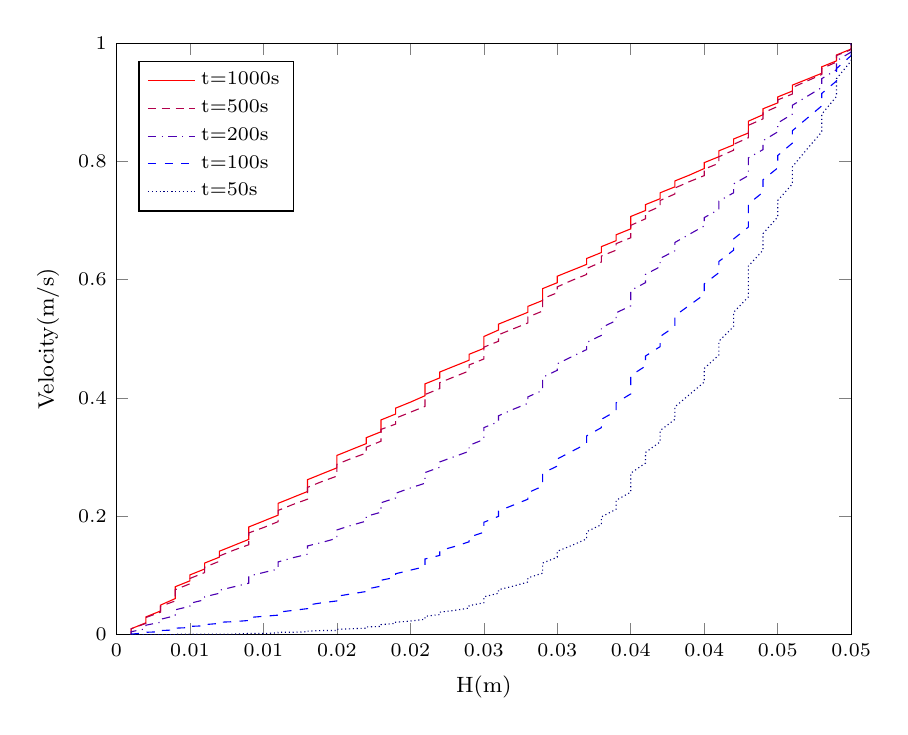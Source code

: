 \begin{tikzpicture}
\begin{axis}[width=0.9\textwidth,height=0.75\textwidth,
xmin=0,
xmax=0.05,
xlabel={H(m)},
ymin=0,
ymax=1,
ylabel={Velocity(m/s)},
yticklabel style={font=\scriptsize},
xticklabel style={font=\scriptsize},
xlabel style={font=\footnotesize},
ylabel style={font=\footnotesize},
      scaled x ticks = false,
      xticklabel style={/pgf/number format/fixed,
      /pgf/number format/1000 sep = \thinspace},
anchor=left of south west,
legend style={legend pos=north west,font=\scriptsize,legend cell align=left},
]

\addplot [color=red,solid]
  table[row sep=crcr]{%
0.001	0\\
0.001	0.01\\
0.002	0.02\\
0.002	0.03\\
0.003	0.04\\
0.003	0.05\\
0.004	0.061\\
0.004	0.071\\
0.004	0.081\\
0.005	0.091\\
0.005	0.101\\
0.006	0.111\\
0.006	0.121\\
0.007	0.131\\
0.007	0.141\\
0.008	0.151\\
0.009	0.161\\
0.009	0.171\\
0.009	0.182\\
0.01	0.192\\
0.011	0.202\\
0.011	0.212\\
0.011	0.222\\
0.012	0.232\\
0.013	0.242\\
0.013	0.252\\
0.013	0.262\\
0.014	0.272\\
0.015	0.282\\
0.015	0.292\\
0.015	0.303\\
0.016	0.313\\
0.017	0.323\\
0.017	0.333\\
0.018	0.343\\
0.018	0.353\\
0.018	0.363\\
0.019	0.373\\
0.019	0.383\\
0.02	0.393\\
0.021	0.404\\
0.021	0.414\\
0.021	0.424\\
0.022	0.434\\
0.022	0.444\\
0.023	0.454\\
0.024	0.464\\
0.024	0.474\\
0.025	0.484\\
0.025	0.494\\
0.025	0.504\\
0.026	0.515\\
0.026	0.525\\
0.027	0.535\\
0.028	0.545\\
0.028	0.555\\
0.029	0.565\\
0.029	0.575\\
0.029	0.585\\
0.03	0.595\\
0.03	0.606\\
0.031	0.616\\
0.032	0.626\\
0.032	0.636\\
0.033	0.646\\
0.033	0.656\\
0.034	0.666\\
0.034	0.676\\
0.035	0.686\\
0.035	0.697\\
0.035	0.707\\
0.036	0.717\\
0.036	0.727\\
0.037	0.737\\
0.037	0.747\\
0.038	0.757\\
0.038	0.767\\
0.039	0.777\\
0.04	0.788\\
0.04	0.798\\
0.041	0.808\\
0.041	0.818\\
0.042	0.828\\
0.042	0.838\\
0.043	0.848\\
0.043	0.858\\
0.043	0.868\\
0.044	0.879\\
0.044	0.889\\
0.045	0.899\\
0.045	0.909\\
0.046	0.919\\
0.046	0.929\\
0.047	0.939\\
0.048	0.949\\
0.048	0.96\\
0.049	0.97\\
0.049	0.98\\
0.05	0.99\\
0.05	1\\
};
\addlegendentry{t=1000s};

\addplot [color=red!70!blue,densely dashed]
  table[row sep=crcr]{%
0.001	0\\
0.001	0.01\\
0.002	0.019\\
0.002	0.029\\
0.003	0.038\\
0.003	0.048\\
0.004	0.057\\
0.004	0.067\\
0.004	0.076\\
0.005	0.086\\
0.005	0.095\\
0.006	0.105\\
0.006	0.114\\
0.007	0.124\\
0.007	0.133\\
0.008	0.143\\
0.009	0.152\\
0.009	0.162\\
0.009	0.172\\
0.01	0.181\\
0.011	0.191\\
0.011	0.201\\
0.011	0.21\\
0.012	0.22\\
0.013	0.229\\
0.013	0.239\\
0.013	0.249\\
0.014	0.259\\
0.015	0.268\\
0.015	0.278\\
0.015	0.288\\
0.016	0.298\\
0.017	0.307\\
0.017	0.317\\
0.018	0.327\\
0.018	0.337\\
0.018	0.347\\
0.019	0.356\\
0.019	0.366\\
0.02	0.376\\
0.021	0.386\\
0.021	0.396\\
0.021	0.406\\
0.022	0.416\\
0.022	0.426\\
0.023	0.436\\
0.024	0.446\\
0.024	0.456\\
0.025	0.466\\
0.025	0.476\\
0.025	0.486\\
0.026	0.496\\
0.026	0.507\\
0.027	0.517\\
0.028	0.527\\
0.028	0.537\\
0.029	0.547\\
0.029	0.558\\
0.029	0.568\\
0.03	0.578\\
0.03	0.588\\
0.031	0.599\\
0.032	0.609\\
0.032	0.619\\
0.033	0.63\\
0.033	0.64\\
0.034	0.65\\
0.034	0.661\\
0.035	0.671\\
0.035	0.682\\
0.035	0.692\\
0.036	0.703\\
0.036	0.713\\
0.037	0.724\\
0.037	0.734\\
0.038	0.745\\
0.038	0.755\\
0.039	0.766\\
0.04	0.776\\
0.04	0.787\\
0.041	0.797\\
0.041	0.808\\
0.042	0.819\\
0.042	0.829\\
0.043	0.84\\
0.043	0.851\\
0.043	0.861\\
0.044	0.872\\
0.044	0.882\\
0.045	0.893\\
0.045	0.904\\
0.046	0.914\\
0.046	0.925\\
0.047	0.936\\
0.048	0.947\\
0.048	0.957\\
0.049	0.968\\
0.049	0.979\\
0.05	0.989\\
0.05	1\\
};
\addlegendentry{t=500s};

\addplot [color=red!30!blue,dashdotted]
  table[row sep=crcr]{%
0.001	0\\
0.001	0.005\\
0.002	0.01\\
0.002	0.016\\
0.003	0.021\\
0.003	0.026\\
0.004	0.032\\
0.004	0.037\\
0.004	0.042\\
0.005	0.048\\
0.005	0.053\\
0.006	0.059\\
0.006	0.064\\
0.007	0.07\\
0.007	0.075\\
0.008	0.081\\
0.009	0.087\\
0.009	0.093\\
0.009	0.099\\
0.01	0.105\\
0.011	0.111\\
0.011	0.117\\
0.011	0.123\\
0.012	0.13\\
0.013	0.136\\
0.013	0.143\\
0.013	0.15\\
0.014	0.156\\
0.015	0.163\\
0.015	0.17\\
0.015	0.177\\
0.016	0.185\\
0.017	0.192\\
0.017	0.2\\
0.018	0.207\\
0.018	0.215\\
0.018	0.223\\
0.019	0.231\\
0.019	0.239\\
0.02	0.248\\
0.021	0.256\\
0.021	0.265\\
0.021	0.274\\
0.022	0.283\\
0.022	0.292\\
0.023	0.301\\
0.024	0.31\\
0.024	0.32\\
0.025	0.33\\
0.025	0.34\\
0.025	0.35\\
0.026	0.36\\
0.026	0.37\\
0.027	0.381\\
0.028	0.391\\
0.028	0.402\\
0.029	0.413\\
0.029	0.424\\
0.029	0.435\\
0.03	0.447\\
0.03	0.458\\
0.031	0.47\\
0.032	0.482\\
0.032	0.494\\
0.033	0.506\\
0.033	0.519\\
0.034	0.531\\
0.034	0.544\\
0.035	0.556\\
0.035	0.569\\
0.035	0.582\\
0.036	0.595\\
0.036	0.609\\
0.037	0.622\\
0.037	0.636\\
0.038	0.649\\
0.038	0.663\\
0.039	0.677\\
0.04	0.691\\
0.04	0.705\\
0.041	0.719\\
0.041	0.733\\
0.042	0.747\\
0.042	0.762\\
0.043	0.776\\
0.043	0.791\\
0.043	0.806\\
0.044	0.82\\
0.044	0.835\\
0.045	0.85\\
0.045	0.865\\
0.046	0.88\\
0.046	0.895\\
0.047	0.91\\
0.048	0.925\\
0.048	0.94\\
0.049	0.955\\
0.049	0.97\\
0.05	0.985\\
0.05	1\\
};
\addlegendentry{t=200s};





\addplot [color=blue,dashed]
  table[row sep=crcr]{%
0.001	0\\
0.001	0.001\\
0.002	0.003\\
0.002	0.004\\
0.003	0.005\\
0.003	0.007\\
0.004	0.008\\
0.004	0.009\\
0.004	0.011\\
0.005	0.012\\
0.005	0.014\\
0.006	0.015\\
0.006	0.017\\
0.007	0.019\\
0.007	0.021\\
0.008	0.022\\
0.009	0.024\\
0.009	0.027\\
0.009	0.029\\
0.01	0.031\\
0.011	0.033\\
0.011	0.036\\
0.011	0.038\\
0.012	0.041\\
0.013	0.044\\
0.013	0.047\\
0.013	0.05\\
0.014	0.054\\
0.015	0.057\\
0.015	0.061\\
0.015	0.065\\
0.016	0.069\\
0.017	0.073\\
0.017	0.077\\
0.018	0.082\\
0.018	0.087\\
0.018	0.092\\
0.019	0.097\\
0.019	0.103\\
0.02	0.109\\
0.021	0.115\\
0.021	0.121\\
0.021	0.128\\
0.022	0.134\\
0.022	0.142\\
0.023	0.149\\
0.024	0.157\\
0.024	0.165\\
0.025	0.173\\
0.025	0.181\\
0.025	0.19\\
0.026	0.2\\
0.026	0.209\\
0.027	0.219\\
0.028	0.229\\
0.028	0.24\\
0.029	0.251\\
0.029	0.262\\
0.029	0.273\\
0.03	0.285\\
0.03	0.297\\
0.031	0.31\\
0.032	0.323\\
0.032	0.336\\
0.033	0.35\\
0.033	0.364\\
0.034	0.378\\
0.034	0.392\\
0.035	0.407\\
0.035	0.423\\
0.035	0.438\\
0.036	0.454\\
0.036	0.471\\
0.037	0.487\\
0.037	0.504\\
0.038	0.521\\
0.038	0.539\\
0.039	0.557\\
0.04	0.575\\
0.04	0.593\\
0.041	0.612\\
0.041	0.631\\
0.042	0.65\\
0.042	0.669\\
0.043	0.689\\
0.043	0.708\\
0.043	0.728\\
0.044	0.748\\
0.044	0.769\\
0.045	0.789\\
0.045	0.81\\
0.046	0.831\\
0.046	0.852\\
0.047	0.873\\
0.048	0.894\\
0.048	0.915\\
0.049	0.936\\
0.049	0.957\\
0.05	0.979\\
0.05	1\\
};
\addlegendentry{t=100s};


\addplot [color=blue!50!black, densely dotted]
  table[row sep=crcr]{%
0.001	0\\
0.001	5.542e-05\\
0.002	0.0\\
0.002	0.0\\
0.003	0.0\\
0.003	0.0\\
0.004	0.0\\
0.004	0.0\\
0.004	0.001\\
0.005	0.001\\
0.005	0.001\\
0.006	0.001\\
0.006	0.001\\
0.007	0.001\\
0.007	0.001\\
0.008	0.001\\
0.009	0.002\\
0.009	0.002\\
0.009	0.002\\
0.01	0.002\\
0.011	0.003\\
0.011	0.003\\
0.011	0.004\\
0.012	0.004\\
0.013	0.005\\
0.013	0.005\\
0.013	0.006\\
0.014	0.007\\
0.015	0.007\\
0.015	0.008\\
0.015	0.009\\
0.016	0.01\\
0.017	0.011\\
0.017	0.013\\
0.018	0.014\\
0.018	0.016\\
0.018	0.017\\
0.019	0.019\\
0.019	0.021\\
0.02	0.023\\
0.021	0.026\\
0.021	0.028\\
0.021	0.031\\
0.022	0.034\\
0.022	0.038\\
0.023	0.041\\
0.024	0.045\\
0.024	0.049\\
0.025	0.054\\
0.025	0.059\\
0.025	0.064\\
0.026	0.07\\
0.026	0.076\\
0.027	0.082\\
0.028	0.089\\
0.028	0.096\\
0.029	0.104\\
0.029	0.113\\
0.029	0.121\\
0.03	0.131\\
0.03	0.141\\
0.031	0.151\\
0.032	0.162\\
0.032	0.174\\
0.033	0.186\\
0.033	0.199\\
0.034	0.212\\
0.034	0.227\\
0.035	0.241\\
0.035	0.257\\
0.035	0.273\\
0.036	0.29\\
0.036	0.308\\
0.037	0.326\\
0.037	0.345\\
0.038	0.364\\
0.038	0.385\\
0.039	0.406\\
0.04	0.427\\
0.04	0.45\\
0.041	0.473\\
0.041	0.496\\
0.042	0.521\\
0.042	0.545\\
0.043	0.571\\
0.043	0.597\\
0.043	0.623\\
0.044	0.65\\
0.044	0.678\\
0.045	0.706\\
0.045	0.734\\
0.046	0.762\\
0.046	0.791\\
0.047	0.821\\
0.048	0.85\\
0.048	0.88\\
0.049	0.91\\
0.049	0.94\\
0.05	0.97\\
0.05	1\\
};
\addlegendentry{t=50s};

\end{axis}
\end{tikzpicture}%
